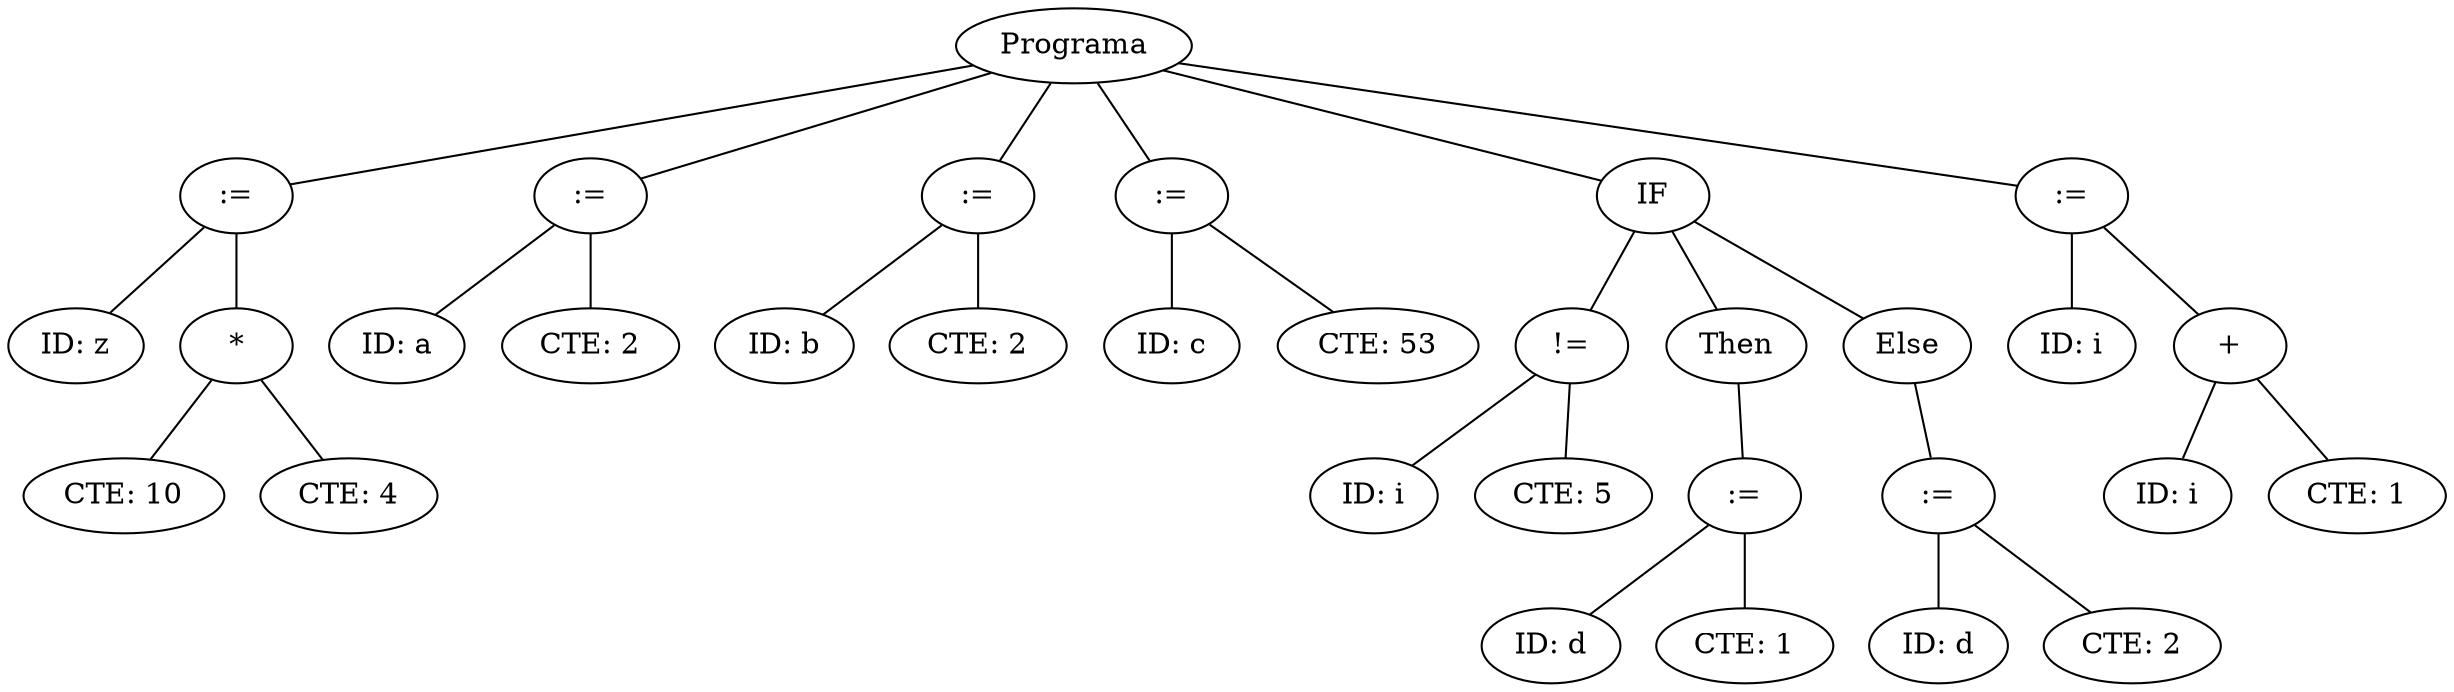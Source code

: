 graph G {nodo_programa [label="Programa"]
nodo_1452126962 [label=":="]
nodo_programa -- nodo_1452126962
nodo_2093176254 [label="ID: z"]
nodo_1452126962 -- nodo_2093176254
nodo_1854731462 [label="*"]
nodo_1452126962 -- nodo_1854731462
nodo_317574433 [label="CTE: 10"]
nodo_1854731462 -- nodo_317574433
nodo_885284298 [label="CTE: 4"]
nodo_1854731462 -- nodo_885284298
nodo_1721931908 [label=":="]
nodo_programa -- nodo_1721931908
nodo_1198108795 [label="ID: a"]
nodo_1721931908 -- nodo_1198108795
nodo_214126413 [label="CTE: 2"]
nodo_1721931908 -- nodo_214126413
nodo_396873410 [label=":="]
nodo_programa -- nodo_396873410
nodo_1706234378 [label="ID: b"]
nodo_396873410 -- nodo_1706234378
nodo_1867750575 [label="CTE: 2"]
nodo_396873410 -- nodo_1867750575
nodo_2046562095 [label=":="]
nodo_programa -- nodo_2046562095
nodo_1342443276 [label="ID: c"]
nodo_2046562095 -- nodo_1342443276
nodo_769287236 [label="CTE: 53"]
nodo_2046562095 -- nodo_769287236
nodo_1587487668 [label="IF"]
nodo_programa -- nodo_1587487668
nodo_1199823423 [label="!="]
nodo_1587487668 -- nodo_1199823423
nodo_932172204 [label="ID: i"]
nodo_1199823423 -- nodo_932172204
nodo_1225358173 [label="CTE: 5"]
nodo_1199823423 -- nodo_1225358173
nodo_1848402763 [label="Then"]
nodo_1587487668 -- nodo_1848402763
nodo_933699219 [label=":="]
nodo_1848402763 -- nodo_933699219
nodo_2121055098 [label="ID: d"]
nodo_933699219 -- nodo_2121055098
nodo_2084435065 [label="CTE: 1"]
nodo_933699219 -- nodo_2084435065
nodo_1896277646 [label="Else"]
nodo_1587487668 -- nodo_1896277646
nodo_2128227771 [label=":="]
nodo_1896277646 -- nodo_2128227771
nodo_1702297201 [label="ID: d"]
nodo_2128227771 -- nodo_1702297201
nodo_1996181658 [label="CTE: 2"]
nodo_2128227771 -- nodo_1996181658
nodo_806353501 [label=":="]
nodo_programa -- nodo_806353501
nodo_521645586 [label="ID: i"]
nodo_806353501 -- nodo_521645586
nodo_1296064247 [label="+"]
nodo_806353501 -- nodo_1296064247
nodo_1637070917 [label="ID: i"]
nodo_1296064247 -- nodo_1637070917
nodo_780237624 [label="CTE: 1"]
nodo_1296064247 -- nodo_780237624
}
